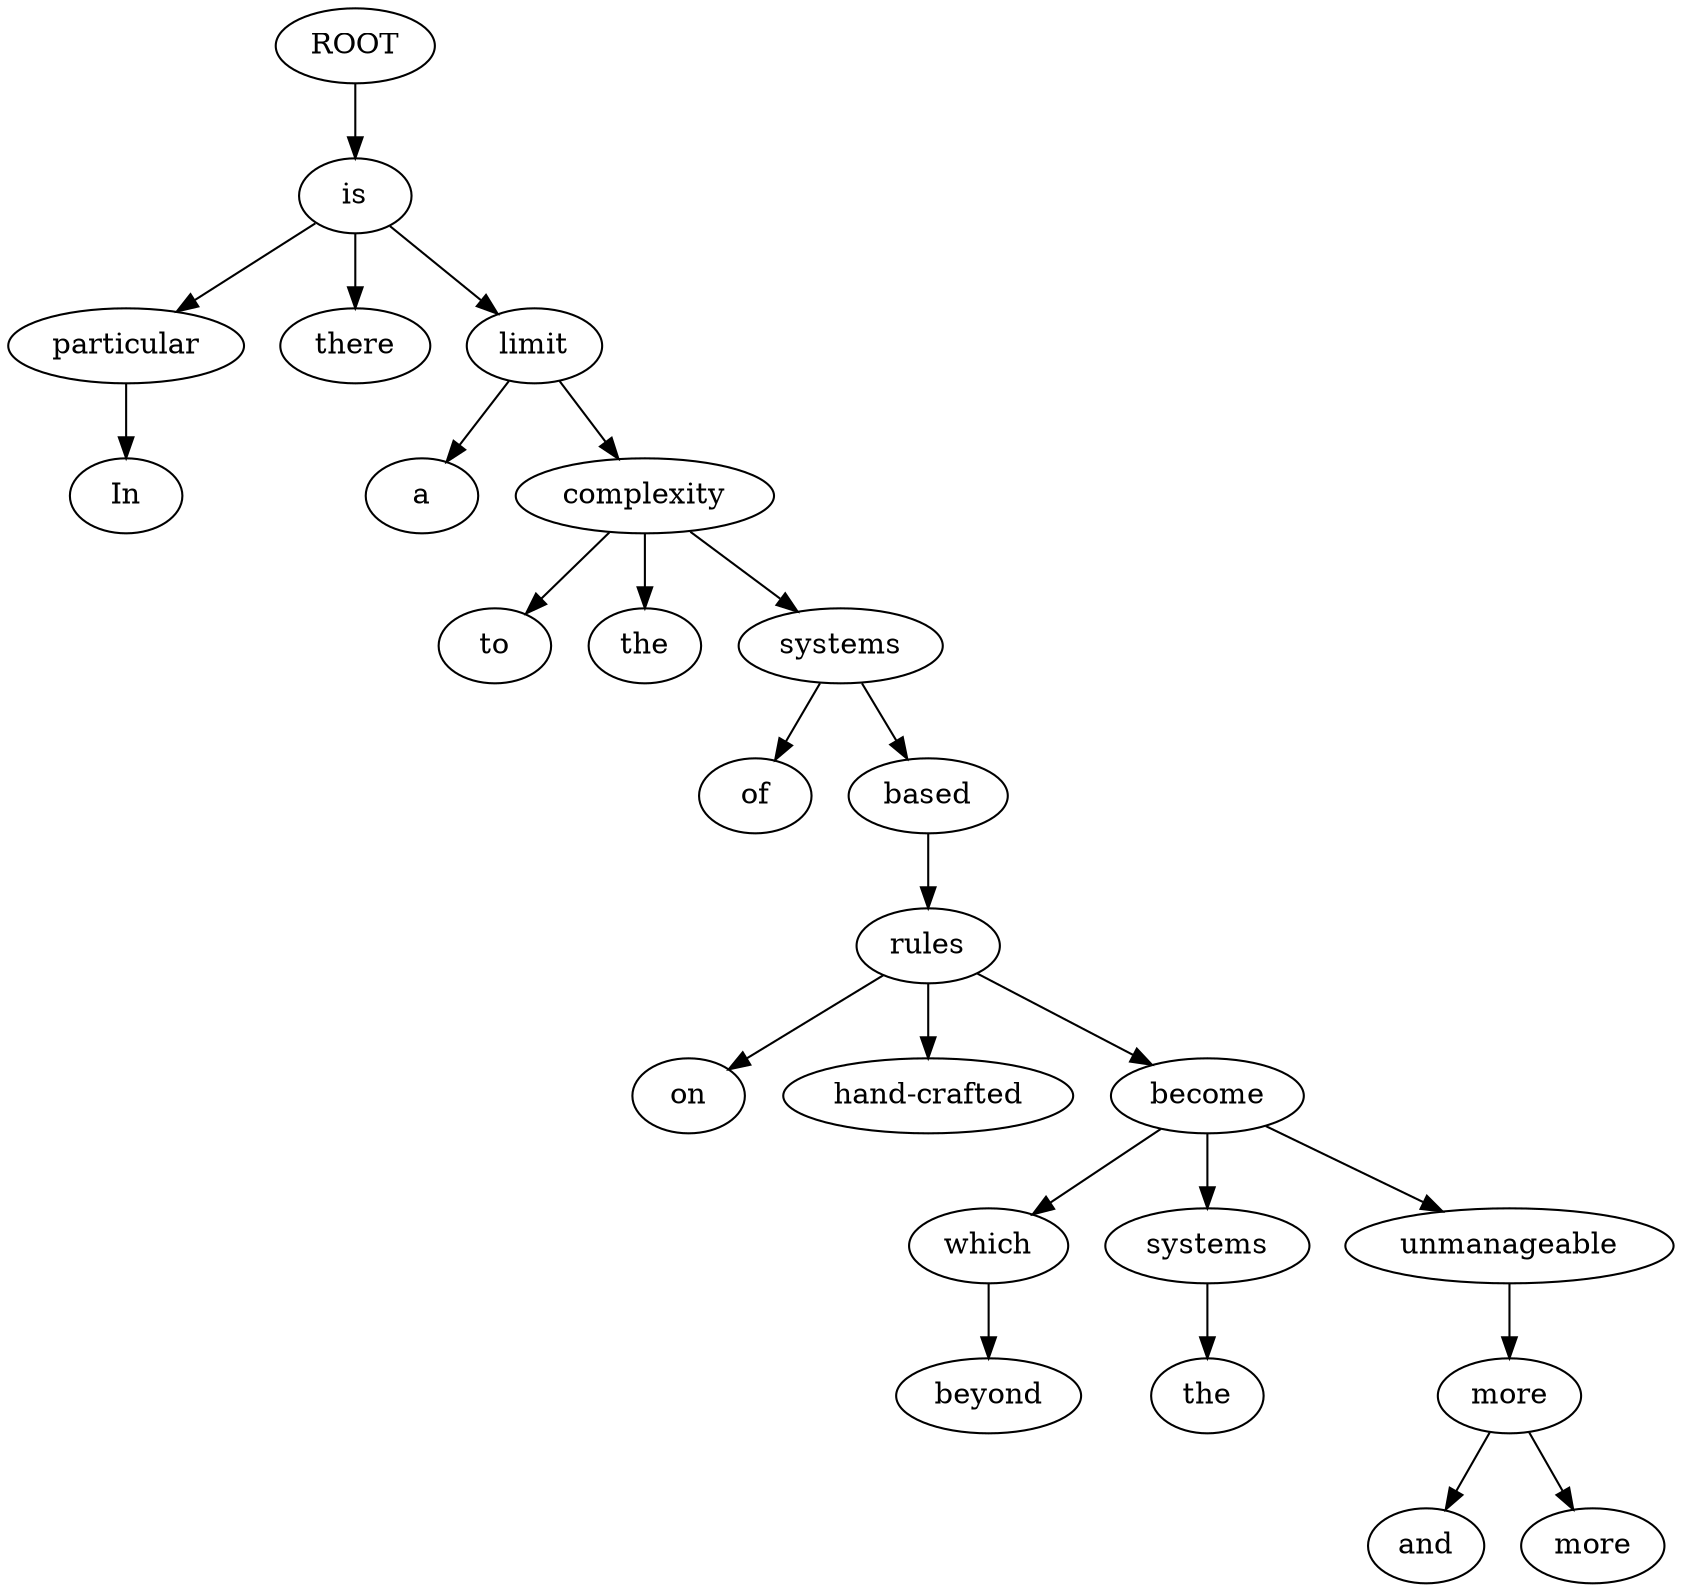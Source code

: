 digraph graph46 {
	node0 [label="ROOT"];
	node1 [label="In"];
	node2 [label="particular"];
	node4 [label="there"];
	node5 [label="is"];
	node6 [label="a"];
	node7 [label="limit"];
	node8 [label="to"];
	node9 [label="the"];
	node10 [label="complexity"];
	node11 [label="of"];
	node12 [label="systems"];
	node13 [label="based"];
	node14 [label="on"];
	node15 [label="hand-crafted"];
	node16 [label="rules"];
	node18 [label="beyond"];
	node19 [label="which"];
	node20 [label="the"];
	node21 [label="systems"];
	node22 [label="become"];
	node23 [label="more"];
	node24 [label="and"];
	node25 [label="more"];
	node26 [label="unmanageable"];
	node0 -> node5;
	node2 -> node1;
	node5 -> node2;
	node5 -> node4;
	node7 -> node6;
	node5 -> node7;
	node10 -> node8;
	node10 -> node9;
	node7 -> node10;
	node12 -> node11;
	node10 -> node12;
	node12 -> node13;
	node16 -> node14;
	node16 -> node15;
	node13 -> node16;
	node19 -> node18;
	node22 -> node19;
	node21 -> node20;
	node22 -> node21;
	node16 -> node22;
	node26 -> node23;
	node23 -> node24;
	node23 -> node25;
	node22 -> node26;
}
